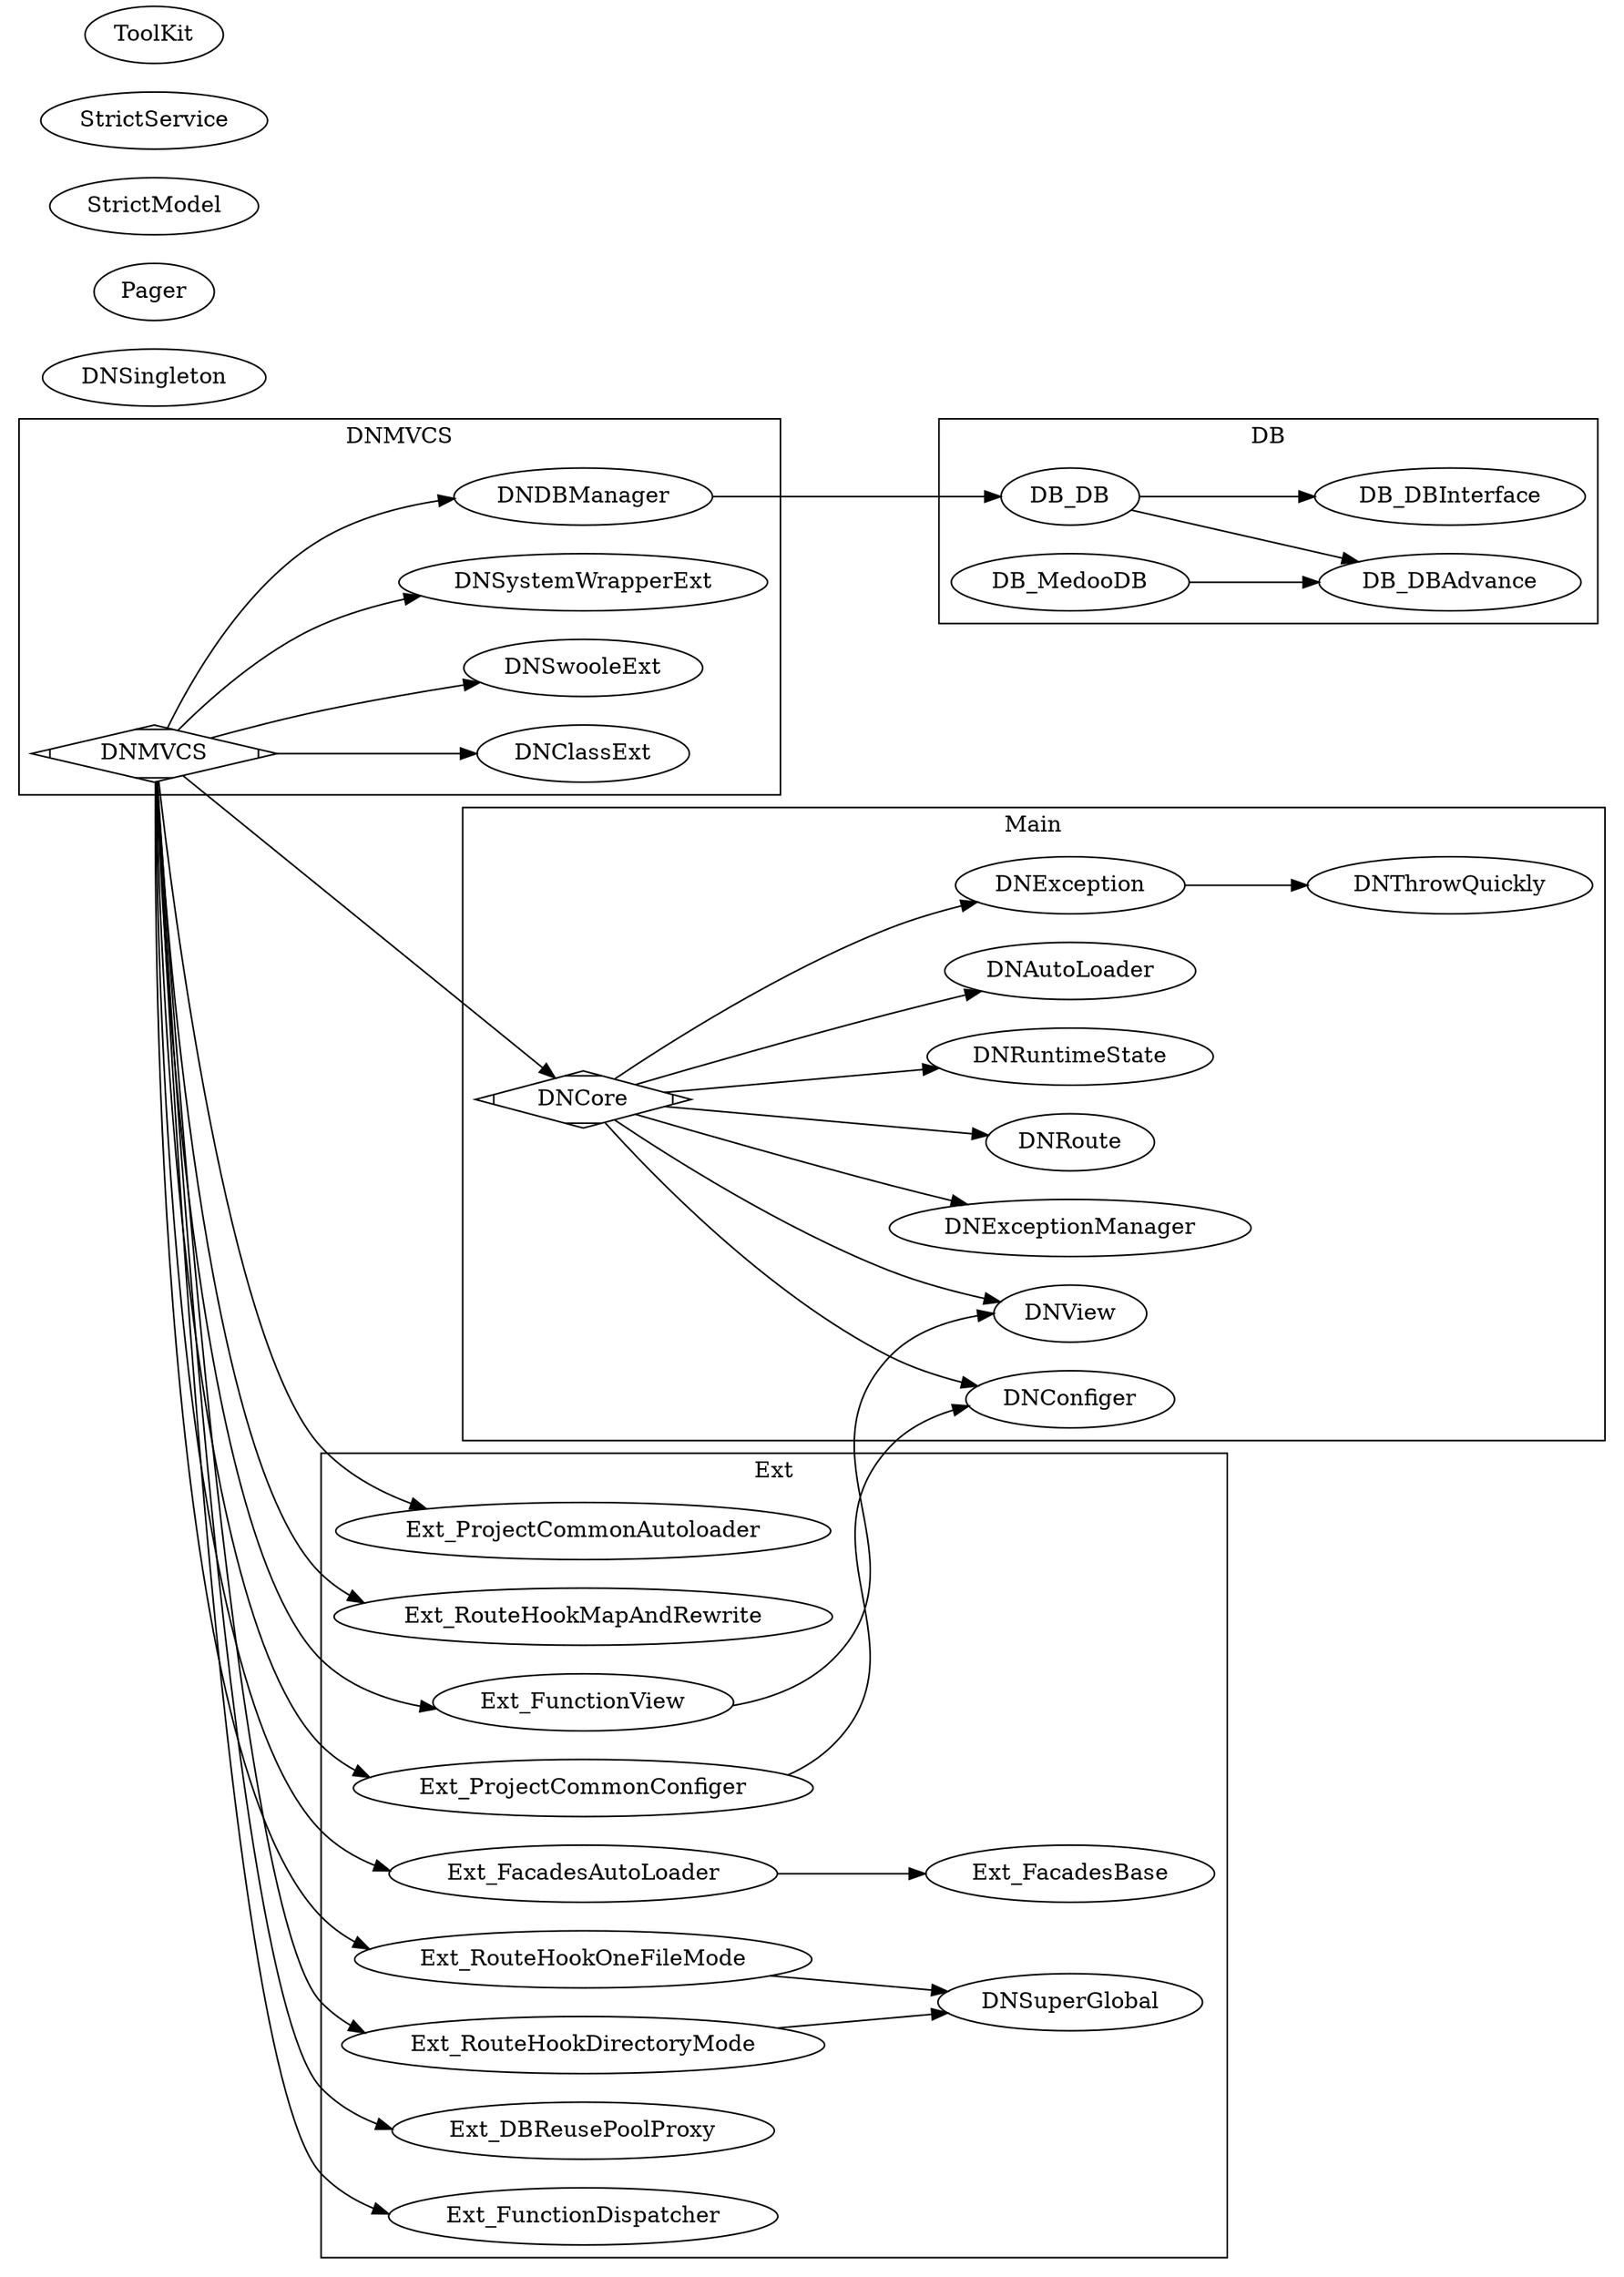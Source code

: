 digraph G{
/* This is a graphviz file */
graph [rankdir = "LR"];

subgraph cluster_Core {
    label = "Main";
        
    DNCore -> DNRuntimeState;
    DNCore -> DNAutoLoader;
    DNCore -> DNException -> DNThrowQuickly ;
    DNCore -> DNExceptionManager;
    DNCore -> DNView;
    DNCore -> DNConfiger;
    DNCore -> DNRoute;
    
    DNCore [shape=Mdiamond];
}


subgraph cluster_DB {
    label = "DB";

DB_DB -> DB_DBAdvance;
DB_DB -> DB_DBInterface;
DB_MedooDB -> DB_DBAdvance;

}
subgraph cluster_All {
    label = "DNMVCS";

DNMVCS -> DNCore;

DNMVCS -> DNClassExt;
DNMVCS -> DNSwooleExt;
DNMVCS -> DNSystemWrapperExt;
DNMVCS -> DNDBManager -> DB_DB;

DNMVCS [shape=Mdiamond];

}
subgraph cluster_Ext {
label = "Ext";

DNMVCS-> Ext_RouteHookMapAndRewrite; 
DNMVCS-> Ext_ProjectCommonConfiger -> DNConfiger;
DNMVCS-> Ext_FunctionView  -> DNView;


DNMVCS-> Ext_FacadesAutoLoader -> Ext_FacadesBase ;
DNMVCS-> Ext_RouteHookOneFileMode -> DNSuperGlobal;
DNMVCS-> Ext_RouteHookDirectoryMode -> DNSuperGlobal;

DNMVCS-> Ext_DBReusePoolProxy;
DNMVCS-> Ext_FunctionDispatcher;
DNMVCS-> Ext_ProjectCommonAutoloader;

}


DNSingleton;
Pager;
StrictModel;
StrictService;
ToolKit;

}
